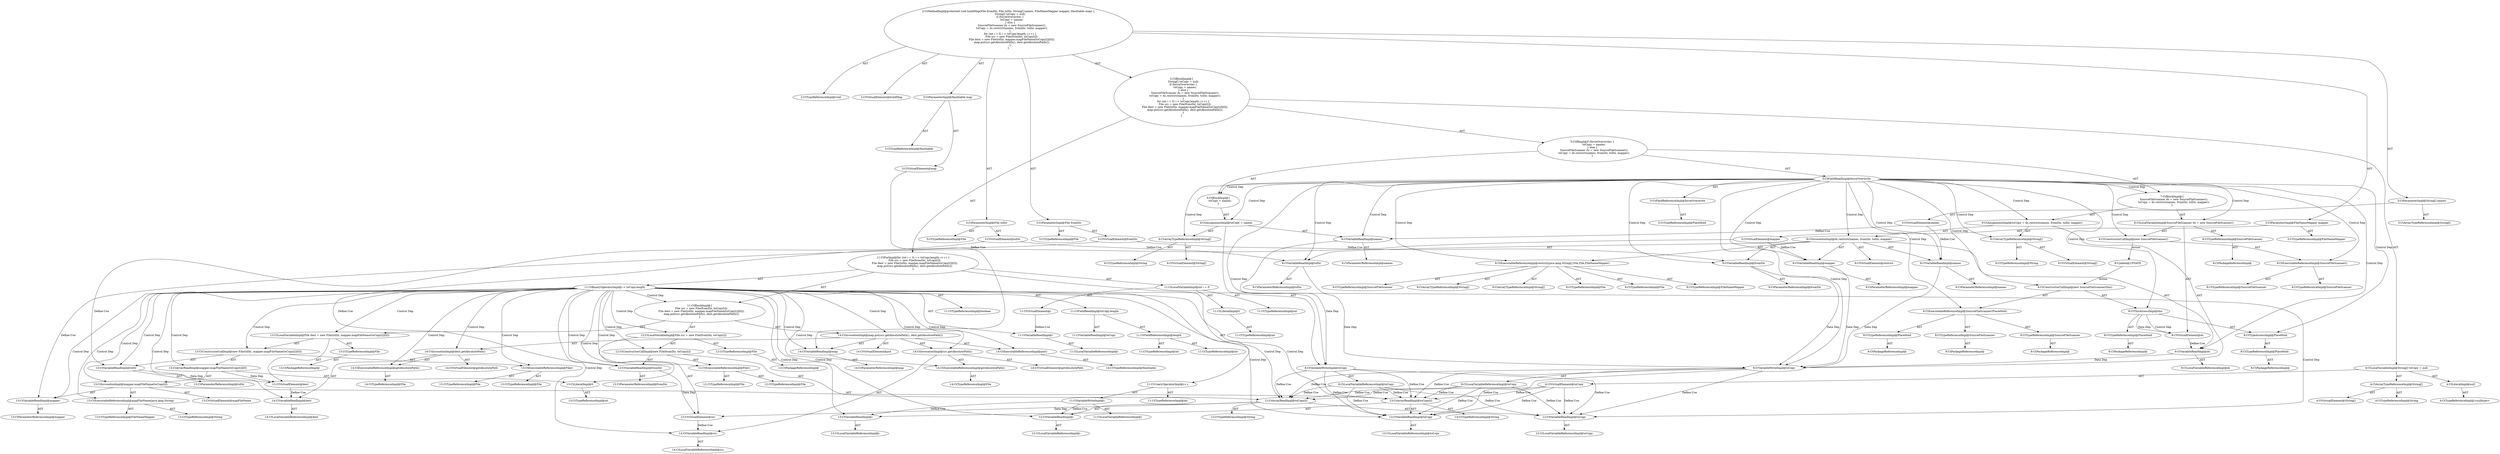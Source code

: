 digraph "buildMap#?,File,File,String[],FileNameMapper,Hashtable" {
0 [label="2:CtTypeReferenceImpl@void" shape=ellipse]
1 [label="2:CtVirtualElement@buildMap" shape=ellipse]
2 [label="3:CtVirtualElement@fromDir" shape=ellipse]
3 [label="3:CtParameterImpl@File fromDir" shape=ellipse]
4 [label="3:CtTypeReferenceImpl@File" shape=ellipse]
5 [label="3:CtVirtualElement@toDir" shape=ellipse]
6 [label="3:CtParameterImpl@File toDir" shape=ellipse]
7 [label="3:CtTypeReferenceImpl@File" shape=ellipse]
8 [label="3:CtVirtualElement@names" shape=ellipse]
9 [label="3:CtParameterImpl@String[] names" shape=ellipse]
10 [label="3:CtArrayTypeReferenceImpl@String[]" shape=ellipse]
11 [label="3:CtVirtualElement@mapper" shape=ellipse]
12 [label="3:CtParameterImpl@FileNameMapper mapper" shape=ellipse]
13 [label="3:CtTypeReferenceImpl@FileNameMapper" shape=ellipse]
14 [label="3:CtVirtualElement@map" shape=ellipse]
15 [label="3:CtParameterImpl@Hashtable map" shape=ellipse]
16 [label="3:CtTypeReferenceImpl@Hashtable" shape=ellipse]
17 [label="4:CtVirtualElement@String[]" shape=ellipse]
18 [label="4:CtArrayTypeReferenceImpl@String[]" shape=ellipse]
19 [label="4:CtTypeReferenceImpl@String" shape=ellipse]
20 [label="4:CtLiteralImpl@null" shape=ellipse]
21 [label="4:CtTypeReferenceImpl@<nulltype>" shape=ellipse]
22 [label="4:CtVirtualElement@toCopy" shape=ellipse]
23 [label="4:CtLocalVariableImpl@String[] toCopy = null" shape=ellipse]
24 [label="5:CtFieldReferenceImpl@forceOverwrite" shape=ellipse]
25 [label="5:CtTypeReferenceImpl@PlaceHold" shape=ellipse]
26 [label="5:CtFieldReadImpl@forceOverwrite" shape=ellipse]
27 [label="6:CtVariableWriteImpl@toCopy" shape=ellipse]
28 [label="6:CtLocalVariableReferenceImpl@toCopy" shape=ellipse]
29 [label="6:CtVariableReadImpl@names" shape=ellipse]
30 [label="6:CtParameterReferenceImpl@names" shape=ellipse]
31 [label="6:CtVirtualElement@String[]" shape=ellipse]
32 [label="6:CtArrayTypeReferenceImpl@String[]" shape=ellipse]
33 [label="6:CtTypeReferenceImpl@String" shape=ellipse]
34 [label="6:CtAssignmentImpl@toCopy = names" shape=ellipse]
35 [label="5:CtBlockImpl@\{
    toCopy = names;
\}" shape=ellipse]
36 [label="8:CtTypeReferenceImpl@SourceFileScanner" shape=ellipse]
37 [label="8:CtPackageReferenceImpl@" shape=ellipse]
38 [label="8:CtExecutableReferenceImpl@SourceFileScanner()" shape=ellipse]
39 [label="8:CtTypeReferenceImpl@SourceFileScanner" shape=ellipse]
40 [label="8:CtTypeReferenceImpl@SourceFileScanner" shape=ellipse]
41 [label="8:CtConstructorCallImpl@new SourceFileScanner()" shape=ellipse]
42 [label="8:CtVirtualElement@ds" shape=ellipse]
43 [label="8:CtLocalVariableImpl@SourceFileScanner ds = new SourceFileScanner()" shape=ellipse]
44 [label="9:CtVariableWriteImpl@toCopy" shape=ellipse]
45 [label="9:CtLocalVariableReferenceImpl@toCopy" shape=ellipse]
46 [label="9:CtExecutableReferenceImpl@restrict(java.lang.String[],File,File,FileNameMapper)" shape=ellipse]
47 [label="9:CtTypeReferenceImpl@SourceFileScanner" shape=ellipse]
48 [label="9:CtArrayTypeReferenceImpl@String[]" shape=ellipse]
49 [label="9:CtArrayTypeReferenceImpl@String[]" shape=ellipse]
50 [label="9:CtTypeReferenceImpl@File" shape=ellipse]
51 [label="9:CtTypeReferenceImpl@File" shape=ellipse]
52 [label="9:CtTypeReferenceImpl@FileNameMapper" shape=ellipse]
53 [label="9:CtVirtualElement@restrict" shape=ellipse]
54 [label="9:CtVariableReadImpl@ds" shape=ellipse]
55 [label="9:CtLocalVariableReferenceImpl@ds" shape=ellipse]
56 [label="9:CtVariableReadImpl@names" shape=ellipse]
57 [label="9:CtParameterReferenceImpl@names" shape=ellipse]
58 [label="9:CtVariableReadImpl@fromDir" shape=ellipse]
59 [label="9:CtParameterReferenceImpl@fromDir" shape=ellipse]
60 [label="9:CtVariableReadImpl@toDir" shape=ellipse]
61 [label="9:CtParameterReferenceImpl@toDir" shape=ellipse]
62 [label="9:CtVariableReadImpl@mapper" shape=ellipse]
63 [label="9:CtParameterReferenceImpl@mapper" shape=ellipse]
64 [label="9:CtInvocationImpl@ds.restrict(names, fromDir, toDir, mapper)" shape=ellipse]
65 [label="9:CtVirtualElement@String[]" shape=ellipse]
66 [label="9:CtArrayTypeReferenceImpl@String[]" shape=ellipse]
67 [label="9:CtTypeReferenceImpl@String" shape=ellipse]
68 [label="9:CtAssignmentImpl@toCopy = ds.restrict(names, fromDir, toDir, mapper)" shape=ellipse]
69 [label="7:CtBlockImpl@\{
    SourceFileScanner ds = new SourceFileScanner();
    toCopy = ds.restrict(names, fromDir, toDir, mapper);
\}" shape=ellipse]
70 [label="5:CtIfImpl@if (forceOverwrite) \{
    toCopy = names;
\} else \{
    SourceFileScanner ds = new SourceFileScanner();
    toCopy = ds.restrict(names, fromDir, toDir, mapper);
\}" shape=ellipse]
71 [label="11:CtTypeReferenceImpl@int" shape=ellipse]
72 [label="11:CtLiteralImpl@0" shape=ellipse]
73 [label="11:CtTypeReferenceImpl@int" shape=ellipse]
74 [label="11:CtVirtualElement@i" shape=ellipse]
75 [label="11:CtLocalVariableImpl@int i = 0" shape=ellipse]
76 [label="11:CtVariableReadImpl@i" shape=ellipse]
77 [label="11:CtLocalVariableReferenceImpl@i" shape=ellipse]
78 [label="11:CtFieldReferenceImpl@length" shape=ellipse]
79 [label="11:CtTypeReferenceImpl@int" shape=ellipse]
80 [label="11:CtTypeReferenceImpl@int" shape=ellipse]
81 [label="11:CtFieldReadImpl@toCopy.length" shape=ellipse]
82 [label="11:CtVariableReadImpl@toCopy" shape=ellipse]
83 [label="11:CtBinaryOperatorImpl@i < toCopy.length" shape=ellipse]
84 [label="11:CtTypeReferenceImpl@boolean" shape=ellipse]
85 [label="11:CtVariableWriteImpl@i" shape=ellipse]
86 [label="11:CtLocalVariableReferenceImpl@i" shape=ellipse]
87 [label="11:CtUnaryOperatorImpl@i++" shape=ellipse]
88 [label="11:CtTypeReferenceImpl@int" shape=ellipse]
89 [label="12:CtTypeReferenceImpl@File" shape=ellipse]
90 [label="12:CtPackageReferenceImpl@" shape=ellipse]
91 [label="12:CtExecutableReferenceImpl@File()" shape=ellipse]
92 [label="12:CtTypeReferenceImpl@File" shape=ellipse]
93 [label="12:CtTypeReferenceImpl@File" shape=ellipse]
94 [label="12:CtVariableReadImpl@fromDir" shape=ellipse]
95 [label="12:CtParameterReferenceImpl@fromDir" shape=ellipse]
96 [label="12:CtVariableReadImpl@toCopy" shape=ellipse]
97 [label="12:CtLocalVariableReferenceImpl@toCopy" shape=ellipse]
98 [label="12:CtVariableReadImpl@i" shape=ellipse]
99 [label="12:CtLocalVariableReferenceImpl@i" shape=ellipse]
100 [label="12:CtArrayReadImpl@toCopy[i]" shape=ellipse]
101 [label="12:CtTypeReferenceImpl@String" shape=ellipse]
102 [label="12:CtConstructorCallImpl@new File(fromDir, toCopy[i])" shape=ellipse]
103 [label="12:CtVirtualElement@src" shape=ellipse]
104 [label="12:CtLocalVariableImpl@File src = new File(fromDir, toCopy[i])" shape=ellipse]
105 [label="13:CtTypeReferenceImpl@File" shape=ellipse]
106 [label="13:CtPackageReferenceImpl@" shape=ellipse]
107 [label="13:CtExecutableReferenceImpl@File()" shape=ellipse]
108 [label="13:CtTypeReferenceImpl@File" shape=ellipse]
109 [label="13:CtTypeReferenceImpl@File" shape=ellipse]
110 [label="13:CtVariableReadImpl@toDir" shape=ellipse]
111 [label="13:CtParameterReferenceImpl@toDir" shape=ellipse]
112 [label="13:CtExecutableReferenceImpl@mapFileName(java.lang.String)" shape=ellipse]
113 [label="13:CtTypeReferenceImpl@FileNameMapper" shape=ellipse]
114 [label="13:CtTypeReferenceImpl@String" shape=ellipse]
115 [label="13:CtVirtualElement@mapFileName" shape=ellipse]
116 [label="13:CtVariableReadImpl@mapper" shape=ellipse]
117 [label="13:CtParameterReferenceImpl@mapper" shape=ellipse]
118 [label="13:CtVariableReadImpl@toCopy" shape=ellipse]
119 [label="13:CtLocalVariableReferenceImpl@toCopy" shape=ellipse]
120 [label="13:CtVariableReadImpl@i" shape=ellipse]
121 [label="13:CtLocalVariableReferenceImpl@i" shape=ellipse]
122 [label="13:CtArrayReadImpl@toCopy[i]" shape=ellipse]
123 [label="13:CtTypeReferenceImpl@String" shape=ellipse]
124 [label="13:CtInvocationImpl@mapper.mapFileName(toCopy[i])" shape=ellipse]
125 [label="13:CtLiteralImpl@0" shape=ellipse]
126 [label="13:CtTypeReferenceImpl@int" shape=ellipse]
127 [label="13:CtArrayReadImpl@mapper.mapFileName(toCopy[i])[0]" shape=ellipse]
128 [label="13:CtConstructorCallImpl@new File(toDir, mapper.mapFileName(toCopy[i])[0])" shape=ellipse]
129 [label="13:CtVirtualElement@dest" shape=ellipse]
130 [label="13:CtLocalVariableImpl@File dest = new File(toDir, mapper.mapFileName(toCopy[i])[0])" shape=ellipse]
131 [label="14:CtExecutableReferenceImpl@put()" shape=ellipse]
132 [label="14:CtTypeReferenceImpl@Hashtable" shape=ellipse]
133 [label="14:CtVirtualElement@put" shape=ellipse]
134 [label="14:CtVariableReadImpl@map" shape=ellipse]
135 [label="14:CtParameterReferenceImpl@map" shape=ellipse]
136 [label="14:CtExecutableReferenceImpl@getAbsolutePath()" shape=ellipse]
137 [label="14:CtTypeReferenceImpl@File" shape=ellipse]
138 [label="14:CtVirtualElement@getAbsolutePath" shape=ellipse]
139 [label="14:CtVariableReadImpl@src" shape=ellipse]
140 [label="14:CtLocalVariableReferenceImpl@src" shape=ellipse]
141 [label="14:CtInvocationImpl@src.getAbsolutePath()" shape=ellipse]
142 [label="14:CtExecutableReferenceImpl@getAbsolutePath()" shape=ellipse]
143 [label="14:CtTypeReferenceImpl@File" shape=ellipse]
144 [label="14:CtVirtualElement@getAbsolutePath" shape=ellipse]
145 [label="14:CtVariableReadImpl@dest" shape=ellipse]
146 [label="14:CtLocalVariableReferenceImpl@dest" shape=ellipse]
147 [label="14:CtInvocationImpl@dest.getAbsolutePath()" shape=ellipse]
148 [label="14:CtInvocationImpl@map.put(src.getAbsolutePath(), dest.getAbsolutePath())" shape=ellipse]
149 [label="11:CtBlockImpl@\{
    File src = new File(fromDir, toCopy[i]);
    File dest = new File(toDir, mapper.mapFileName(toCopy[i])[0]);
    map.put(src.getAbsolutePath(), dest.getAbsolutePath());
\}" shape=ellipse]
150 [label="11:CtForImpl@for (int i = 0; i < toCopy.length; i++) \{
    File src = new File(fromDir, toCopy[i]);
    File dest = new File(toDir, mapper.mapFileName(toCopy[i])[0]);
    map.put(src.getAbsolutePath(), dest.getAbsolutePath());
\}" shape=ellipse]
151 [label="3:CtBlockImpl@\{
    String[] toCopy = null;
    if (forceOverwrite) \{
        toCopy = names;
    \} else \{
        SourceFileScanner ds = new SourceFileScanner();
        toCopy = ds.restrict(names, fromDir, toDir, mapper);
    \}
    for (int i = 0; i < toCopy.length; i++) \{
        File src = new File(fromDir, toCopy[i]);
        File dest = new File(toDir, mapper.mapFileName(toCopy[i])[0]);
        map.put(src.getAbsolutePath(), dest.getAbsolutePath());
    \}
\}" shape=ellipse]
152 [label="2:CtMethodImpl@protected void buildMap(File fromDir, File toDir, String[] names, FileNameMapper mapper, Hashtable map) \{
    String[] toCopy = null;
    if (forceOverwrite) \{
        toCopy = names;
    \} else \{
        SourceFileScanner ds = new SourceFileScanner();
        toCopy = ds.restrict(names, fromDir, toDir, mapper);
    \}
    for (int i = 0; i < toCopy.length; i++) \{
        File src = new File(fromDir, toCopy[i]);
        File dest = new File(toDir, mapper.mapFileName(toCopy[i])[0]);
        map.put(src.getAbsolutePath(), dest.getAbsolutePath());
    \}
\}" shape=ellipse]
153 [label="8:Update@UPDATE" shape=ellipse]
154 [label="8:CtPackageReferenceImpl@" shape=ellipse]
155 [label="8:CtTypeReferenceImpl@SourceFileScanner" shape=ellipse]
156 [label="8:CtPackageReferenceImpl@" shape=ellipse]
157 [label="8:CtTypeReferenceImpl@SourceFileScanner" shape=ellipse]
158 [label="8:CtPackageReferenceImpl@" shape=ellipse]
159 [label="8:CtTypeReferenceImpl@PlaceHold" shape=ellipse]
160 [label="8:CtExecutableReferenceImpl@SourceFileScanner(PlaceHold)" shape=ellipse]
161 [label="8:CtPackageReferenceImpl@" shape=ellipse]
162 [label="8:CtTypeReferenceImpl@PlaceHold" shape=ellipse]
163 [label="8:CtPackageReferenceImpl@" shape=ellipse]
164 [label="8:CtTypeReferenceImpl@PlaceHold" shape=ellipse]
165 [label="8:CtTypeAccessImpl@PlaceHold" shape=ellipse]
166 [label="8:CtThisAccessImpl@this" shape=ellipse]
167 [label="8:CtConstructorCallImpl@new SourceFileScanner(this)" shape=ellipse]
2 -> 58 [label="Define-Use"];
2 -> 94 [label="Define-Use"];
3 -> 2 [label="AST"];
3 -> 4 [label="AST"];
5 -> 60 [label="Define-Use"];
5 -> 110 [label="Define-Use"];
6 -> 5 [label="AST"];
6 -> 7 [label="AST"];
8 -> 29 [label="Define-Use"];
8 -> 56 [label="Define-Use"];
9 -> 8 [label="AST"];
9 -> 10 [label="AST"];
11 -> 62 [label="Define-Use"];
11 -> 116 [label="Define-Use"];
12 -> 11 [label="AST"];
12 -> 13 [label="AST"];
14 -> 134 [label="Define-Use"];
15 -> 14 [label="AST"];
15 -> 16 [label="AST"];
18 -> 17 [label="AST"];
18 -> 19 [label="AST"];
20 -> 21 [label="AST"];
22 -> 96 [label="Define-Use"];
22 -> 100 [label="Define-Use"];
22 -> 118 [label="Define-Use"];
22 -> 122 [label="Define-Use"];
23 -> 22 [label="AST"];
23 -> 18 [label="AST"];
23 -> 20 [label="AST"];
24 -> 25 [label="AST"];
26 -> 24 [label="AST"];
26 -> 35 [label="Control Dep"];
26 -> 34 [label="Control Dep"];
26 -> 27 [label="Control Dep"];
26 -> 29 [label="Control Dep"];
26 -> 32 [label="Control Dep"];
26 -> 69 [label="Control Dep"];
26 -> 43 [label="Control Dep"];
26 -> 41 [label="Control Dep"];
26 -> 38 [label="Control Dep"];
26 -> 68 [label="Control Dep"];
26 -> 44 [label="Control Dep"];
26 -> 64 [label="Control Dep"];
26 -> 46 [label="Control Dep"];
26 -> 54 [label="Control Dep"];
26 -> 56 [label="Control Dep"];
26 -> 58 [label="Control Dep"];
26 -> 60 [label="Control Dep"];
26 -> 62 [label="Control Dep"];
26 -> 66 [label="Control Dep"];
26 -> 160 [label="Control Dep"];
26 -> 165 [label="Control Dep"];
26 -> 166 [label="Control Dep"];
26 -> 167 [label="Control Dep"];
27 -> 28 [label="AST"];
27 -> 96 [label="Define-Use"];
27 -> 100 [label="Define-Use"];
27 -> 118 [label="Define-Use"];
27 -> 122 [label="Define-Use"];
28 -> 96 [label="Define-Use"];
28 -> 100 [label="Define-Use"];
28 -> 118 [label="Define-Use"];
28 -> 122 [label="Define-Use"];
29 -> 30 [label="AST"];
29 -> 27 [label="Data Dep"];
32 -> 31 [label="AST"];
32 -> 33 [label="AST"];
34 -> 32 [label="AST"];
34 -> 27 [label="AST"];
34 -> 29 [label="AST"];
35 -> 34 [label="AST"];
36 -> 37 [label="AST"];
38 -> 39 [label="AST"];
38 -> 40 [label="AST"];
41 -> 38 [label="AST"];
41 -> 153 [label="Action"];
42 -> 54 [label="Define-Use"];
43 -> 42 [label="AST"];
43 -> 36 [label="AST"];
43 -> 41 [label="AST"];
44 -> 45 [label="AST"];
44 -> 96 [label="Define-Use"];
44 -> 100 [label="Define-Use"];
44 -> 118 [label="Define-Use"];
44 -> 122 [label="Define-Use"];
45 -> 96 [label="Define-Use"];
45 -> 100 [label="Define-Use"];
45 -> 118 [label="Define-Use"];
45 -> 122 [label="Define-Use"];
46 -> 47 [label="AST"];
46 -> 48 [label="AST"];
46 -> 49 [label="AST"];
46 -> 50 [label="AST"];
46 -> 51 [label="AST"];
46 -> 52 [label="AST"];
54 -> 55 [label="AST"];
54 -> 44 [label="Data Dep"];
56 -> 57 [label="AST"];
56 -> 44 [label="Data Dep"];
58 -> 59 [label="AST"];
58 -> 44 [label="Data Dep"];
60 -> 61 [label="AST"];
60 -> 44 [label="Data Dep"];
62 -> 63 [label="AST"];
62 -> 44 [label="Data Dep"];
64 -> 53 [label="AST"];
64 -> 54 [label="AST"];
64 -> 46 [label="AST"];
64 -> 56 [label="AST"];
64 -> 58 [label="AST"];
64 -> 60 [label="AST"];
64 -> 62 [label="AST"];
66 -> 65 [label="AST"];
66 -> 67 [label="AST"];
68 -> 66 [label="AST"];
68 -> 44 [label="AST"];
68 -> 64 [label="AST"];
69 -> 43 [label="AST"];
69 -> 68 [label="AST"];
70 -> 26 [label="AST"];
70 -> 35 [label="AST"];
70 -> 69 [label="AST"];
72 -> 73 [label="AST"];
74 -> 76 [label="Define-Use"];
75 -> 74 [label="AST"];
75 -> 71 [label="AST"];
75 -> 72 [label="AST"];
76 -> 77 [label="AST"];
78 -> 79 [label="AST"];
78 -> 80 [label="AST"];
81 -> 82 [label="AST"];
81 -> 78 [label="AST"];
83 -> 84 [label="AST"];
83 -> 76 [label="AST"];
83 -> 81 [label="AST"];
83 -> 149 [label="Control Dep"];
83 -> 104 [label="Control Dep"];
83 -> 102 [label="Control Dep"];
83 -> 91 [label="Control Dep"];
83 -> 94 [label="Control Dep"];
83 -> 100 [label="Control Dep"];
83 -> 96 [label="Control Dep"];
83 -> 98 [label="Control Dep"];
83 -> 130 [label="Control Dep"];
83 -> 128 [label="Control Dep"];
83 -> 107 [label="Control Dep"];
83 -> 110 [label="Control Dep"];
83 -> 127 [label="Control Dep"];
83 -> 124 [label="Control Dep"];
83 -> 112 [label="Control Dep"];
83 -> 116 [label="Control Dep"];
83 -> 122 [label="Control Dep"];
83 -> 118 [label="Control Dep"];
83 -> 120 [label="Control Dep"];
83 -> 125 [label="Control Dep"];
83 -> 148 [label="Control Dep"];
83 -> 131 [label="Control Dep"];
83 -> 134 [label="Control Dep"];
83 -> 141 [label="Control Dep"];
83 -> 136 [label="Control Dep"];
83 -> 139 [label="Control Dep"];
83 -> 147 [label="Control Dep"];
83 -> 142 [label="Control Dep"];
83 -> 145 [label="Control Dep"];
85 -> 86 [label="AST"];
85 -> 98 [label="Define-Use"];
85 -> 120 [label="Define-Use"];
87 -> 88 [label="AST"];
87 -> 85 [label="AST"];
89 -> 90 [label="AST"];
91 -> 92 [label="AST"];
91 -> 93 [label="AST"];
94 -> 95 [label="AST"];
94 -> 103 [label="Data Dep"];
96 -> 97 [label="AST"];
98 -> 99 [label="AST"];
100 -> 101 [label="AST"];
100 -> 96 [label="AST"];
100 -> 98 [label="AST"];
100 -> 103 [label="Data Dep"];
102 -> 91 [label="AST"];
102 -> 94 [label="AST"];
102 -> 100 [label="AST"];
103 -> 139 [label="Define-Use"];
104 -> 103 [label="AST"];
104 -> 89 [label="AST"];
104 -> 102 [label="AST"];
105 -> 106 [label="AST"];
107 -> 108 [label="AST"];
107 -> 109 [label="AST"];
110 -> 111 [label="AST"];
110 -> 129 [label="Data Dep"];
112 -> 113 [label="AST"];
112 -> 114 [label="AST"];
116 -> 117 [label="AST"];
118 -> 119 [label="AST"];
120 -> 121 [label="AST"];
122 -> 123 [label="AST"];
122 -> 118 [label="AST"];
122 -> 120 [label="AST"];
124 -> 115 [label="AST"];
124 -> 116 [label="AST"];
124 -> 112 [label="AST"];
124 -> 122 [label="AST"];
125 -> 126 [label="AST"];
127 -> 124 [label="AST"];
127 -> 125 [label="AST"];
127 -> 129 [label="Data Dep"];
128 -> 107 [label="AST"];
128 -> 110 [label="AST"];
128 -> 127 [label="AST"];
129 -> 145 [label="Define-Use"];
130 -> 129 [label="AST"];
130 -> 105 [label="AST"];
130 -> 128 [label="AST"];
131 -> 132 [label="AST"];
134 -> 135 [label="AST"];
136 -> 137 [label="AST"];
139 -> 140 [label="AST"];
141 -> 138 [label="AST"];
141 -> 139 [label="AST"];
141 -> 136 [label="AST"];
142 -> 143 [label="AST"];
145 -> 146 [label="AST"];
147 -> 144 [label="AST"];
147 -> 145 [label="AST"];
147 -> 142 [label="AST"];
148 -> 133 [label="AST"];
148 -> 134 [label="AST"];
148 -> 131 [label="AST"];
148 -> 141 [label="AST"];
148 -> 147 [label="AST"];
149 -> 104 [label="AST"];
149 -> 130 [label="AST"];
149 -> 148 [label="AST"];
150 -> 75 [label="AST"];
150 -> 83 [label="AST"];
150 -> 87 [label="AST"];
150 -> 149 [label="AST"];
151 -> 23 [label="AST"];
151 -> 70 [label="AST"];
151 -> 150 [label="AST"];
152 -> 1 [label="AST"];
152 -> 0 [label="AST"];
152 -> 3 [label="AST"];
152 -> 6 [label="AST"];
152 -> 9 [label="AST"];
152 -> 12 [label="AST"];
152 -> 15 [label="AST"];
152 -> 151 [label="AST"];
153 -> 167 [label="Action"];
155 -> 154 [label="AST"];
157 -> 156 [label="AST"];
159 -> 158 [label="AST"];
160 -> 155 [label="AST"];
160 -> 157 [label="AST"];
160 -> 159 [label="AST"];
162 -> 161 [label="AST"];
164 -> 163 [label="AST"];
165 -> 164 [label="AST"];
166 -> 162 [label="AST"];
166 -> 165 [label="AST"];
166 -> 42 [label="Data Dep"];
166 -> 42 [label="Control Dep"];
167 -> 160 [label="AST"];
167 -> 166 [label="AST"];
}